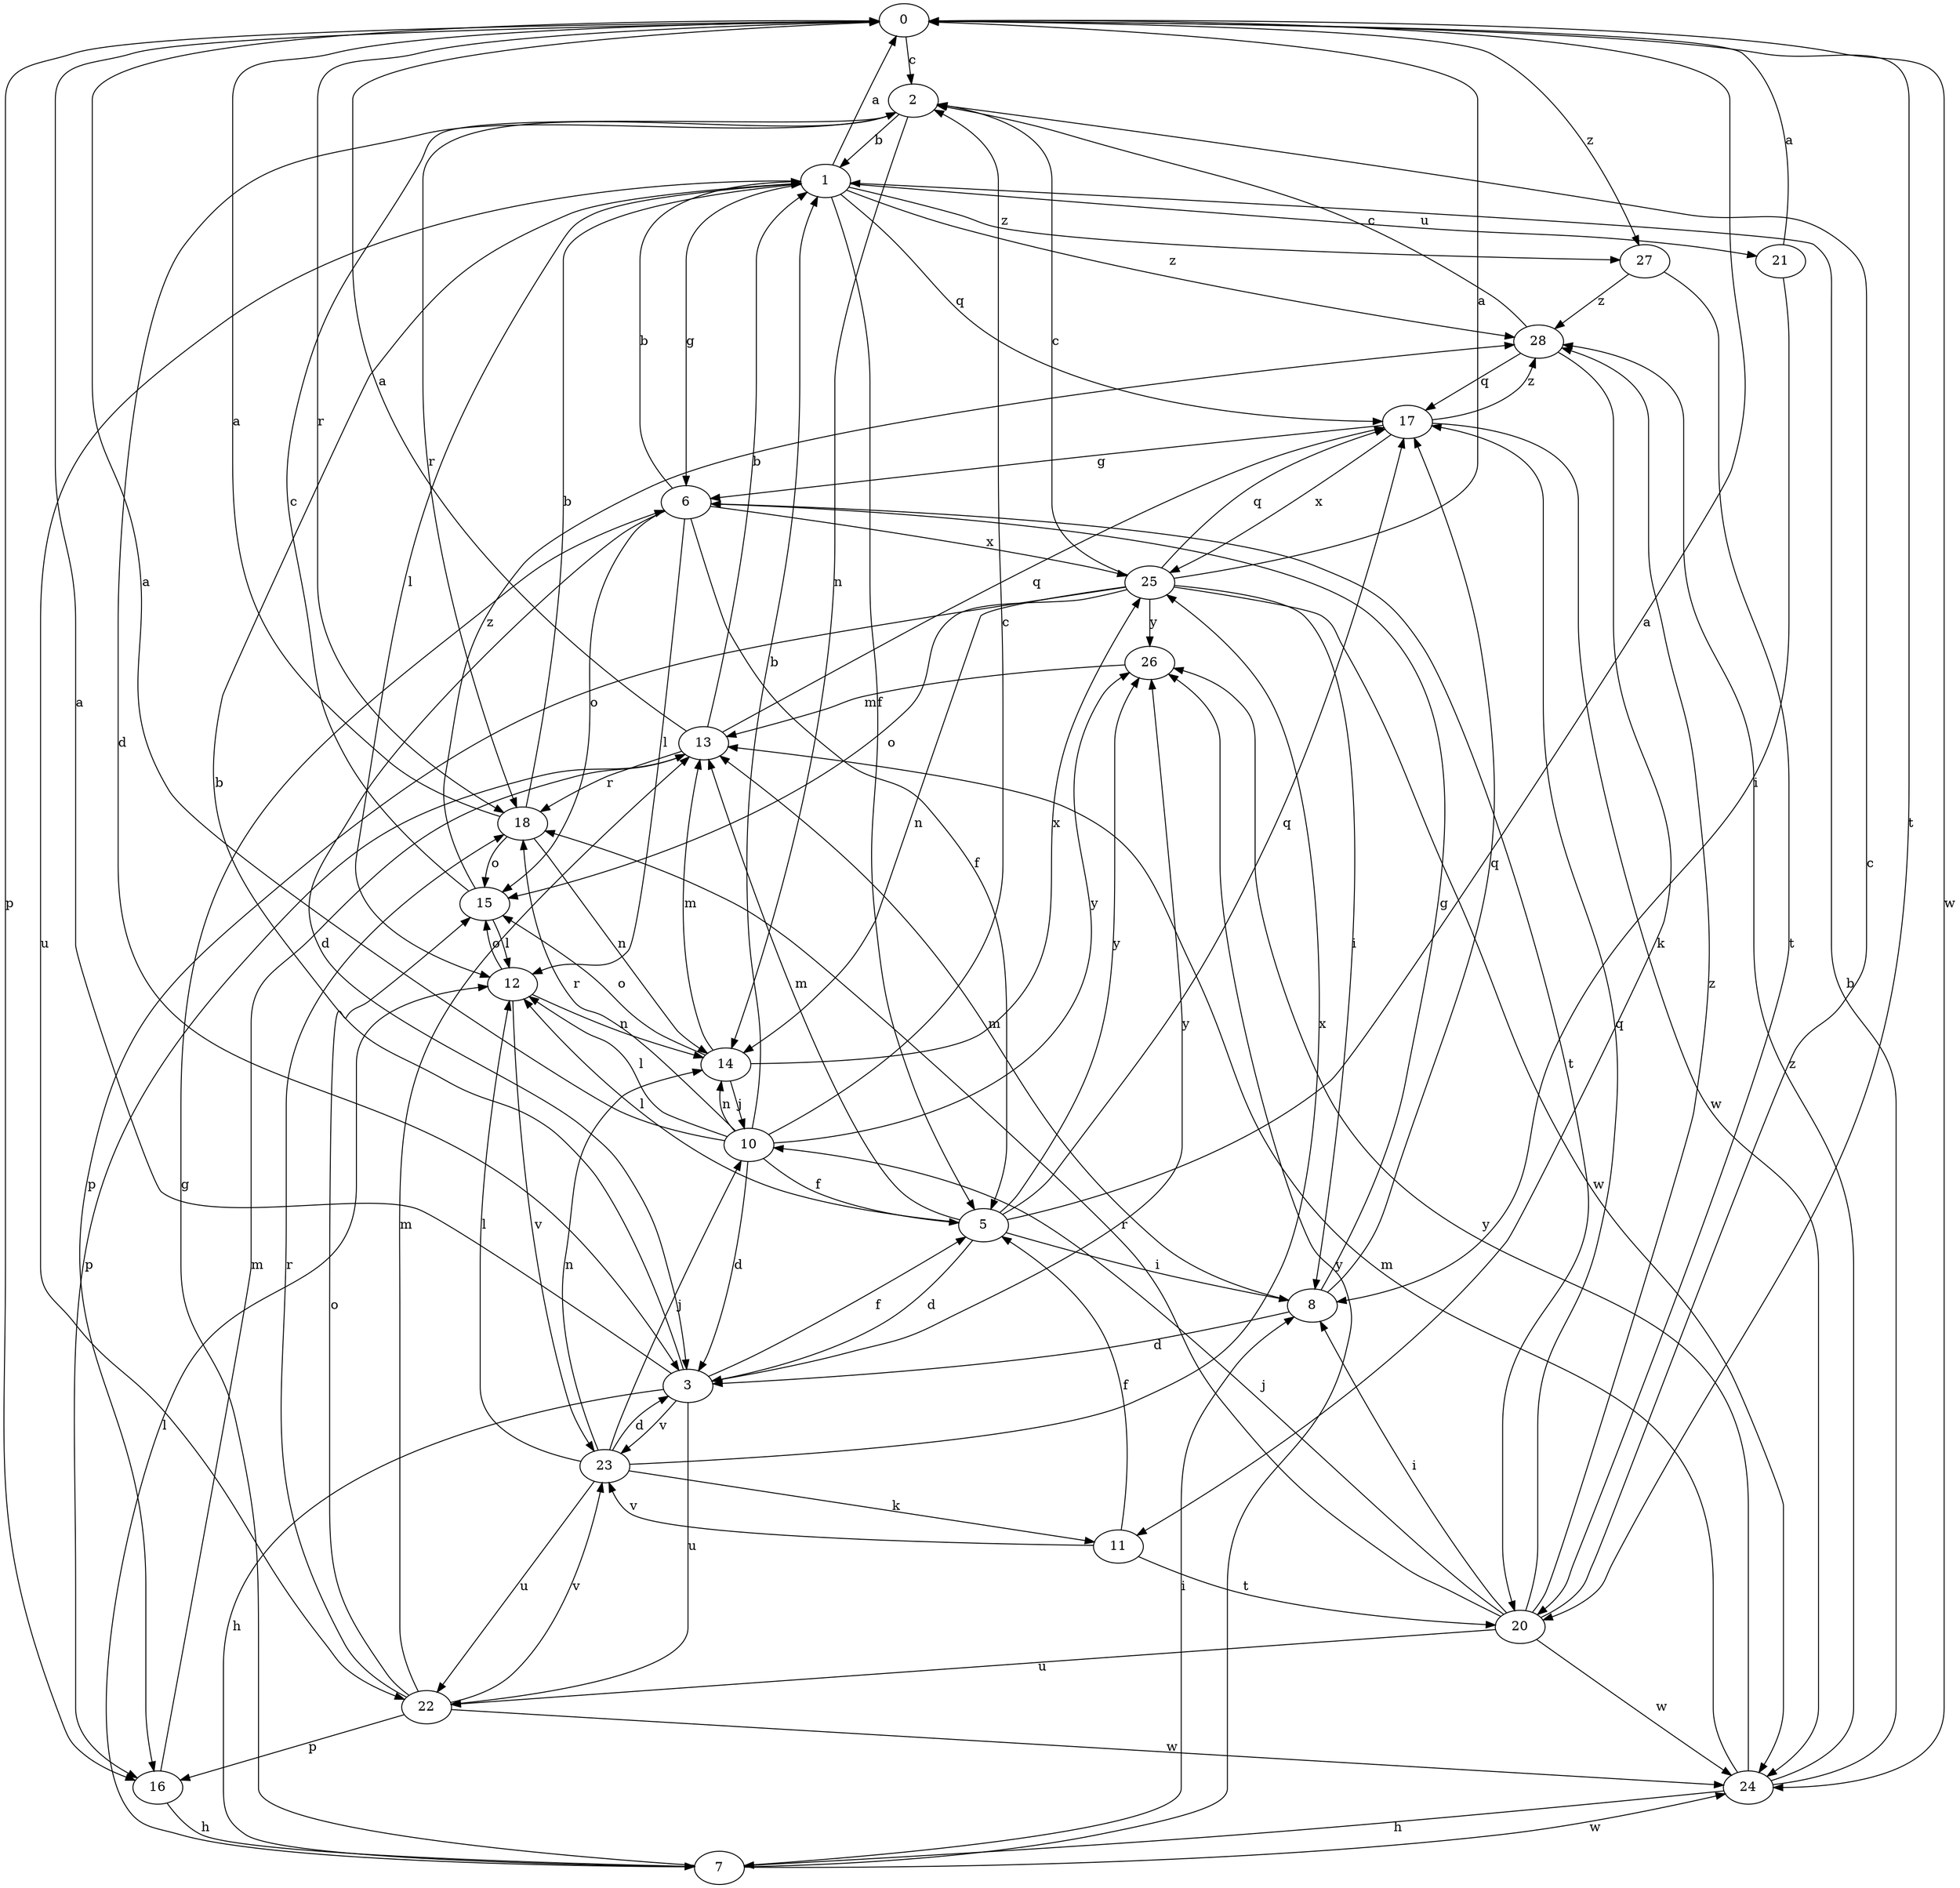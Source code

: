 strict digraph  {
0;
1;
2;
3;
5;
6;
7;
8;
10;
11;
12;
13;
14;
15;
16;
17;
18;
20;
21;
22;
23;
24;
25;
26;
27;
28;
0 -> 2  [label=c];
0 -> 16  [label=p];
0 -> 18  [label=r];
0 -> 20  [label=t];
0 -> 24  [label=w];
0 -> 27  [label=z];
1 -> 0  [label=a];
1 -> 5  [label=f];
1 -> 6  [label=g];
1 -> 12  [label=l];
1 -> 17  [label=q];
1 -> 21  [label=u];
1 -> 22  [label=u];
1 -> 27  [label=z];
1 -> 28  [label=z];
2 -> 1  [label=b];
2 -> 3  [label=d];
2 -> 14  [label=n];
2 -> 18  [label=r];
3 -> 0  [label=a];
3 -> 1  [label=b];
3 -> 5  [label=f];
3 -> 7  [label=h];
3 -> 22  [label=u];
3 -> 23  [label=v];
3 -> 26  [label=y];
5 -> 0  [label=a];
5 -> 3  [label=d];
5 -> 8  [label=i];
5 -> 12  [label=l];
5 -> 13  [label=m];
5 -> 17  [label=q];
5 -> 26  [label=y];
6 -> 1  [label=b];
6 -> 3  [label=d];
6 -> 5  [label=f];
6 -> 12  [label=l];
6 -> 15  [label=o];
6 -> 20  [label=t];
6 -> 25  [label=x];
7 -> 6  [label=g];
7 -> 8  [label=i];
7 -> 12  [label=l];
7 -> 24  [label=w];
7 -> 26  [label=y];
8 -> 3  [label=d];
8 -> 6  [label=g];
8 -> 13  [label=m];
8 -> 17  [label=q];
10 -> 0  [label=a];
10 -> 1  [label=b];
10 -> 2  [label=c];
10 -> 3  [label=d];
10 -> 5  [label=f];
10 -> 12  [label=l];
10 -> 14  [label=n];
10 -> 18  [label=r];
10 -> 26  [label=y];
11 -> 5  [label=f];
11 -> 20  [label=t];
11 -> 23  [label=v];
12 -> 14  [label=n];
12 -> 15  [label=o];
12 -> 23  [label=v];
13 -> 0  [label=a];
13 -> 1  [label=b];
13 -> 16  [label=p];
13 -> 17  [label=q];
13 -> 18  [label=r];
14 -> 10  [label=j];
14 -> 13  [label=m];
14 -> 15  [label=o];
14 -> 25  [label=x];
15 -> 2  [label=c];
15 -> 12  [label=l];
15 -> 28  [label=z];
16 -> 7  [label=h];
16 -> 13  [label=m];
17 -> 6  [label=g];
17 -> 24  [label=w];
17 -> 25  [label=x];
17 -> 28  [label=z];
18 -> 0  [label=a];
18 -> 1  [label=b];
18 -> 14  [label=n];
18 -> 15  [label=o];
20 -> 2  [label=c];
20 -> 8  [label=i];
20 -> 10  [label=j];
20 -> 17  [label=q];
20 -> 18  [label=r];
20 -> 22  [label=u];
20 -> 24  [label=w];
20 -> 28  [label=z];
21 -> 0  [label=a];
21 -> 8  [label=i];
22 -> 13  [label=m];
22 -> 15  [label=o];
22 -> 16  [label=p];
22 -> 18  [label=r];
22 -> 23  [label=v];
22 -> 24  [label=w];
23 -> 3  [label=d];
23 -> 10  [label=j];
23 -> 11  [label=k];
23 -> 12  [label=l];
23 -> 14  [label=n];
23 -> 22  [label=u];
23 -> 25  [label=x];
24 -> 1  [label=b];
24 -> 7  [label=h];
24 -> 13  [label=m];
24 -> 26  [label=y];
24 -> 28  [label=z];
25 -> 0  [label=a];
25 -> 2  [label=c];
25 -> 8  [label=i];
25 -> 14  [label=n];
25 -> 15  [label=o];
25 -> 16  [label=p];
25 -> 17  [label=q];
25 -> 24  [label=w];
25 -> 26  [label=y];
26 -> 13  [label=m];
27 -> 20  [label=t];
27 -> 28  [label=z];
28 -> 2  [label=c];
28 -> 11  [label=k];
28 -> 17  [label=q];
}
